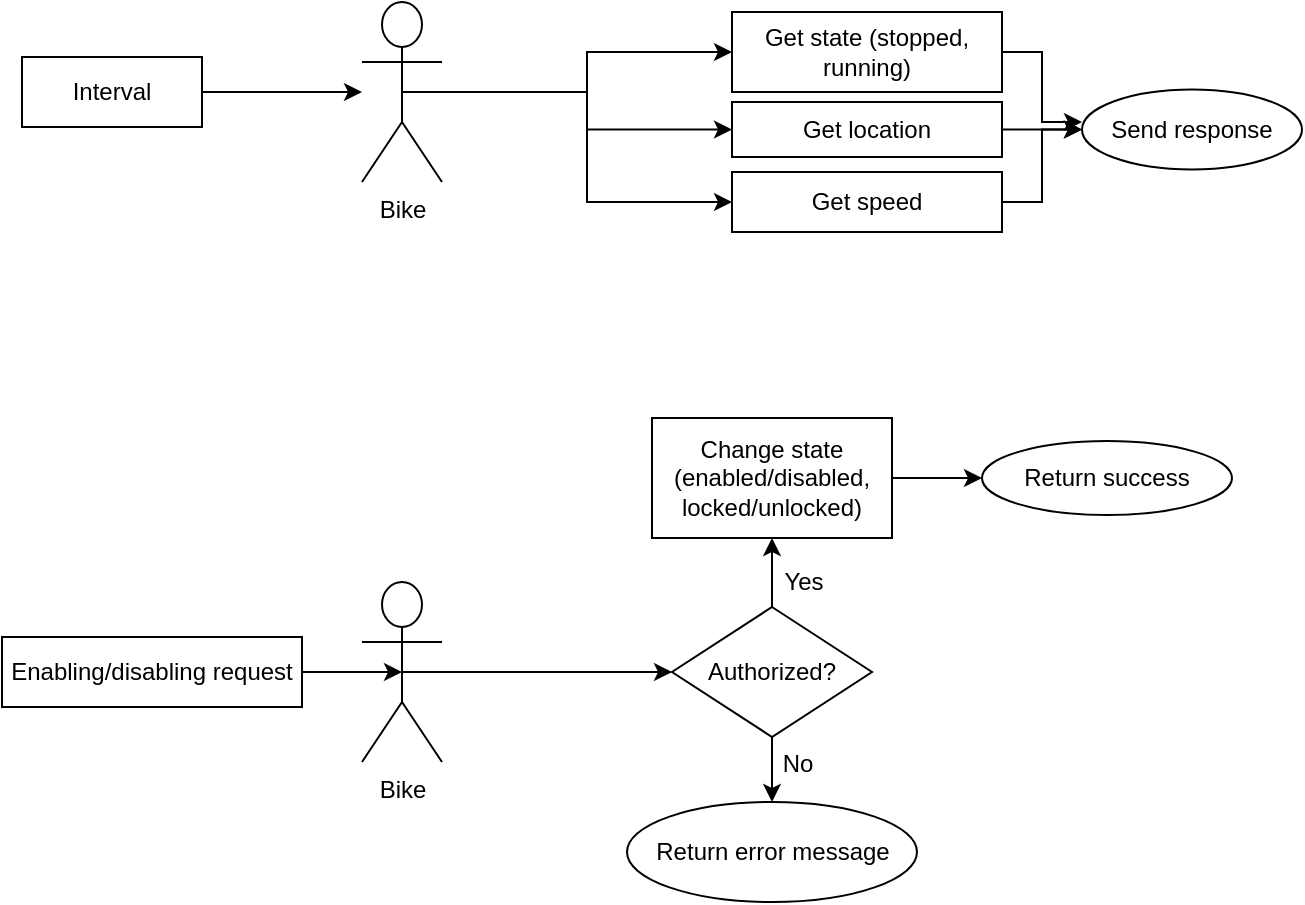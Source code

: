<mxfile version="20.5.1" type="device" pages="2"><diagram id="H177XjTFbXM7t_P-CgXN" name="Page-1"><mxGraphModel dx="946" dy="640" grid="1" gridSize="10" guides="1" tooltips="1" connect="1" arrows="1" fold="1" page="1" pageScale="1" pageWidth="1169" pageHeight="827" math="0" shadow="0"><root><mxCell id="0"/><mxCell id="1" parent="0"/><mxCell id="6pWxXrxoql2ifIAnS3K9-2" style="edgeStyle=orthogonalEdgeStyle;rounded=0;orthogonalLoop=1;jettySize=auto;html=1;exitX=0.5;exitY=0.5;exitDx=0;exitDy=0;exitPerimeter=0;entryX=0;entryY=0.5;entryDx=0;entryDy=0;" edge="1" parent="1" source="aKSBia6mzIqaoVEFPukY-41" target="aKSBia6mzIqaoVEFPukY-60"><mxGeometry relative="1" as="geometry"/></mxCell><mxCell id="6pWxXrxoql2ifIAnS3K9-3" style="edgeStyle=orthogonalEdgeStyle;rounded=0;orthogonalLoop=1;jettySize=auto;html=1;exitX=0.5;exitY=0.5;exitDx=0;exitDy=0;exitPerimeter=0;entryX=0;entryY=0.5;entryDx=0;entryDy=0;" edge="1" parent="1" source="aKSBia6mzIqaoVEFPukY-41" target="aKSBia6mzIqaoVEFPukY-61"><mxGeometry relative="1" as="geometry"/></mxCell><mxCell id="6pWxXrxoql2ifIAnS3K9-4" style="edgeStyle=orthogonalEdgeStyle;rounded=0;orthogonalLoop=1;jettySize=auto;html=1;exitX=0.5;exitY=0.5;exitDx=0;exitDy=0;exitPerimeter=0;entryX=0;entryY=0.5;entryDx=0;entryDy=0;" edge="1" parent="1" source="aKSBia6mzIqaoVEFPukY-41" target="aKSBia6mzIqaoVEFPukY-63"><mxGeometry relative="1" as="geometry"/></mxCell><mxCell id="aKSBia6mzIqaoVEFPukY-41" value="&lt;div&gt;Bike&lt;/div&gt;" style="shape=umlActor;verticalLabelPosition=bottom;verticalAlign=top;html=1;outlineConnect=0;" parent="1" vertex="1"><mxGeometry x="210" y="140" width="40" height="90" as="geometry"/></mxCell><mxCell id="6pWxXrxoql2ifIAnS3K9-1" value="" style="edgeStyle=orthogonalEdgeStyle;rounded=0;orthogonalLoop=1;jettySize=auto;html=1;" edge="1" parent="1" source="aKSBia6mzIqaoVEFPukY-48" target="aKSBia6mzIqaoVEFPukY-41"><mxGeometry relative="1" as="geometry"/></mxCell><mxCell id="aKSBia6mzIqaoVEFPukY-48" value="Interval" style="rounded=0;whiteSpace=wrap;html=1;" parent="1" vertex="1"><mxGeometry x="40" y="167.5" width="90" height="35" as="geometry"/></mxCell><mxCell id="aKSBia6mzIqaoVEFPukY-115" style="edgeStyle=orthogonalEdgeStyle;rounded=0;orthogonalLoop=1;jettySize=auto;html=1;exitX=1;exitY=0.5;exitDx=0;exitDy=0;endArrow=classic;endFill=1;" parent="1" source="aKSBia6mzIqaoVEFPukY-60" edge="1"><mxGeometry relative="1" as="geometry"><mxPoint x="570" y="200" as="targetPoint"/><Array as="points"><mxPoint x="550" y="165"/><mxPoint x="550" y="200"/></Array></mxGeometry></mxCell><mxCell id="aKSBia6mzIqaoVEFPukY-60" value="Get state (stopped, running)" style="rounded=0;whiteSpace=wrap;html=1;" parent="1" vertex="1"><mxGeometry x="395" y="145" width="135" height="40" as="geometry"/></mxCell><mxCell id="aKSBia6mzIqaoVEFPukY-114" style="edgeStyle=orthogonalEdgeStyle;rounded=0;orthogonalLoop=1;jettySize=auto;html=1;exitX=1;exitY=0.5;exitDx=0;exitDy=0;entryX=0;entryY=0.5;entryDx=0;entryDy=0;endArrow=classic;endFill=1;" parent="1" source="aKSBia6mzIqaoVEFPukY-61" target="aKSBia6mzIqaoVEFPukY-73" edge="1"><mxGeometry relative="1" as="geometry"/></mxCell><mxCell id="aKSBia6mzIqaoVEFPukY-61" value="Get location" style="rounded=0;whiteSpace=wrap;html=1;" parent="1" vertex="1"><mxGeometry x="395" y="190" width="135" height="27.5" as="geometry"/></mxCell><mxCell id="aKSBia6mzIqaoVEFPukY-116" style="edgeStyle=orthogonalEdgeStyle;rounded=0;orthogonalLoop=1;jettySize=auto;html=1;exitX=1;exitY=0.5;exitDx=0;exitDy=0;entryX=0;entryY=0.5;entryDx=0;entryDy=0;endArrow=classic;endFill=1;" parent="1" source="aKSBia6mzIqaoVEFPukY-63" target="aKSBia6mzIqaoVEFPukY-73" edge="1"><mxGeometry relative="1" as="geometry"/></mxCell><mxCell id="aKSBia6mzIqaoVEFPukY-63" value="Get speed" style="rounded=0;whiteSpace=wrap;html=1;" parent="1" vertex="1"><mxGeometry x="395" y="225" width="135" height="30" as="geometry"/></mxCell><mxCell id="aKSBia6mzIqaoVEFPukY-73" value="Send response" style="ellipse;whiteSpace=wrap;html=1;" parent="1" vertex="1"><mxGeometry x="570" y="183.75" width="110" height="40" as="geometry"/></mxCell><mxCell id="aKSBia6mzIqaoVEFPukY-103" style="edgeStyle=none;rounded=0;orthogonalLoop=1;jettySize=auto;html=1;exitX=0.5;exitY=0.5;exitDx=0;exitDy=0;exitPerimeter=0;entryX=0;entryY=0.5;entryDx=0;entryDy=0;endArrow=classic;endFill=1;" parent="1" source="aKSBia6mzIqaoVEFPukY-96" target="aKSBia6mzIqaoVEFPukY-102" edge="1"><mxGeometry relative="1" as="geometry"/></mxCell><mxCell id="aKSBia6mzIqaoVEFPukY-96" value="&lt;div&gt;Bike&lt;/div&gt;" style="shape=umlActor;verticalLabelPosition=bottom;verticalAlign=top;html=1;outlineConnect=0;" parent="1" vertex="1"><mxGeometry x="210" y="430" width="40" height="90" as="geometry"/></mxCell><mxCell id="aKSBia6mzIqaoVEFPukY-100" style="edgeStyle=none;rounded=0;orthogonalLoop=1;jettySize=auto;html=1;exitX=1;exitY=0.5;exitDx=0;exitDy=0;entryX=0.5;entryY=0.5;entryDx=0;entryDy=0;entryPerimeter=0;endArrow=classic;endFill=1;" parent="1" source="aKSBia6mzIqaoVEFPukY-99" target="aKSBia6mzIqaoVEFPukY-96" edge="1"><mxGeometry relative="1" as="geometry"/></mxCell><mxCell id="aKSBia6mzIqaoVEFPukY-99" value="Enabling/disabling request" style="rounded=0;whiteSpace=wrap;html=1;" parent="1" vertex="1"><mxGeometry x="30" y="457.5" width="150" height="35" as="geometry"/></mxCell><mxCell id="aKSBia6mzIqaoVEFPukY-109" style="edgeStyle=none;rounded=0;orthogonalLoop=1;jettySize=auto;html=1;exitX=0.5;exitY=1;exitDx=0;exitDy=0;entryX=0.5;entryY=0;entryDx=0;entryDy=0;endArrow=classic;endFill=1;" parent="1" source="aKSBia6mzIqaoVEFPukY-102" edge="1"><mxGeometry relative="1" as="geometry"><mxPoint x="415" y="540" as="targetPoint"/></mxGeometry></mxCell><mxCell id="aKSBia6mzIqaoVEFPukY-113" style="edgeStyle=orthogonalEdgeStyle;rounded=0;orthogonalLoop=1;jettySize=auto;html=1;exitX=0.5;exitY=0;exitDx=0;exitDy=0;entryX=0.5;entryY=1;entryDx=0;entryDy=0;endArrow=classic;endFill=1;" parent="1" source="aKSBia6mzIqaoVEFPukY-102" target="aKSBia6mzIqaoVEFPukY-111" edge="1"><mxGeometry relative="1" as="geometry"/></mxCell><mxCell id="aKSBia6mzIqaoVEFPukY-102" value="Authorized?" style="rhombus;whiteSpace=wrap;html=1;" parent="1" vertex="1"><mxGeometry x="365" y="442.5" width="100" height="65" as="geometry"/></mxCell><mxCell id="aKSBia6mzIqaoVEFPukY-106" value="No" style="text;html=1;strokeColor=none;fillColor=none;align=center;verticalAlign=middle;whiteSpace=wrap;rounded=0;" parent="1" vertex="1"><mxGeometry x="398" y="505.5" width="60" height="30" as="geometry"/></mxCell><mxCell id="aKSBia6mzIqaoVEFPukY-107" value="Yes" style="text;html=1;strokeColor=none;fillColor=none;align=center;verticalAlign=middle;whiteSpace=wrap;rounded=0;" parent="1" vertex="1"><mxGeometry x="401" y="414.5" width="60" height="30" as="geometry"/></mxCell><mxCell id="aKSBia6mzIqaoVEFPukY-121" style="edgeStyle=orthogonalEdgeStyle;rounded=0;orthogonalLoop=1;jettySize=auto;html=1;exitX=1;exitY=0.5;exitDx=0;exitDy=0;entryX=0;entryY=0.5;entryDx=0;entryDy=0;endArrow=classic;endFill=1;" parent="1" source="aKSBia6mzIqaoVEFPukY-111" target="aKSBia6mzIqaoVEFPukY-119" edge="1"><mxGeometry relative="1" as="geometry"/></mxCell><mxCell id="aKSBia6mzIqaoVEFPukY-111" value="Change state (enabled/disabled, locked/unlocked)" style="rounded=0;whiteSpace=wrap;html=1;" parent="1" vertex="1"><mxGeometry x="355" y="348" width="120" height="60" as="geometry"/></mxCell><mxCell id="aKSBia6mzIqaoVEFPukY-117" value="Return error message" style="ellipse;whiteSpace=wrap;html=1;" parent="1" vertex="1"><mxGeometry x="342.5" y="540" width="145" height="50" as="geometry"/></mxCell><mxCell id="aKSBia6mzIqaoVEFPukY-119" value="Return success" style="ellipse;whiteSpace=wrap;html=1;" parent="1" vertex="1"><mxGeometry x="520" y="359.5" width="125" height="37" as="geometry"/></mxCell></root></mxGraphModel></diagram><diagram id="dmxn3tAqzXFQ4F5TL12p" name="Page-2"><mxGraphModel dx="946" dy="640" grid="1" gridSize="10" guides="1" tooltips="1" connect="1" arrows="1" fold="1" page="1" pageScale="1" pageWidth="1169" pageHeight="827" math="0" shadow="0"><root><mxCell id="0"/><mxCell id="1" parent="0"/><mxCell id="XE8bcAstVkT_xz9Hhct0-10" value="API" style="shape=umlActor;verticalLabelPosition=bottom;verticalAlign=top;html=1;outlineConnect=0;labelBackgroundColor=none;fillColor=none;" parent="1" vertex="1"><mxGeometry x="830" y="280" width="30" height="60" as="geometry"/></mxCell><mxCell id="XE8bcAstVkT_xz9Hhct0-28" style="edgeStyle=none;rounded=0;orthogonalLoop=1;jettySize=auto;html=1;exitX=0.5;exitY=0.5;exitDx=0;exitDy=0;exitPerimeter=0;entryX=0;entryY=0.5;entryDx=0;entryDy=0;endArrow=none;endFill=0;" parent="1" source="XE8bcAstVkT_xz9Hhct0-16" target="XE8bcAstVkT_xz9Hhct0-27" edge="1"><mxGeometry relative="1" as="geometry"/></mxCell><mxCell id="XE8bcAstVkT_xz9Hhct0-44" style="edgeStyle=none;rounded=0;orthogonalLoop=1;jettySize=auto;html=1;exitX=1;exitY=1;exitDx=0;exitDy=0;exitPerimeter=0;entryX=0;entryY=0.5;entryDx=0;entryDy=0;endArrow=none;endFill=0;" parent="1" source="XE8bcAstVkT_xz9Hhct0-16" target="XE8bcAstVkT_xz9Hhct0-38" edge="1"><mxGeometry relative="1" as="geometry"><Array as="points"><mxPoint x="400" y="220"/></Array></mxGeometry></mxCell><mxCell id="XE8bcAstVkT_xz9Hhct0-46" style="edgeStyle=none;rounded=0;orthogonalLoop=1;jettySize=auto;html=1;exitX=1;exitY=1;exitDx=0;exitDy=0;exitPerimeter=0;entryX=0;entryY=0.5;entryDx=0;entryDy=0;endArrow=none;endFill=0;" parent="1" source="XE8bcAstVkT_xz9Hhct0-16" target="XE8bcAstVkT_xz9Hhct0-39" edge="1"><mxGeometry relative="1" as="geometry"><Array as="points"><mxPoint x="410" y="250"/></Array></mxGeometry></mxCell><mxCell id="XE8bcAstVkT_xz9Hhct0-16" value="Bike company" style="shape=umlActor;verticalLabelPosition=bottom;verticalAlign=top;html=1;outlineConnect=0;labelBackgroundColor=none;fillColor=none;" parent="1" vertex="1"><mxGeometry x="300" y="160" width="30" height="60" as="geometry"/></mxCell><mxCell id="XE8bcAstVkT_xz9Hhct0-35" style="edgeStyle=none;rounded=0;orthogonalLoop=1;jettySize=auto;html=1;exitX=1;exitY=1;exitDx=0;exitDy=0;entryX=0;entryY=0.333;entryDx=0;entryDy=0;entryPerimeter=0;endArrow=none;endFill=0;" parent="1" source="XE8bcAstVkT_xz9Hhct0-27" target="XE8bcAstVkT_xz9Hhct0-10" edge="1"><mxGeometry relative="1" as="geometry"/></mxCell><mxCell id="XE8bcAstVkT_xz9Hhct0-27" value="Send report" style="ellipse;whiteSpace=wrap;html=1;labelBackgroundColor=none;fillColor=none;" parent="1" vertex="1"><mxGeometry x="580" y="180" width="90" height="40" as="geometry"/></mxCell><mxCell id="XE8bcAstVkT_xz9Hhct0-66" style="edgeStyle=none;rounded=0;orthogonalLoop=1;jettySize=auto;html=1;exitX=1;exitY=0.5;exitDx=0;exitDy=0;endArrow=none;endFill=0;" parent="1" source="XE8bcAstVkT_xz9Hhct0-38" edge="1"><mxGeometry relative="1" as="geometry"><mxPoint x="840" y="310" as="targetPoint"/></mxGeometry></mxCell><mxCell id="XE8bcAstVkT_xz9Hhct0-38" value="Enable" style="ellipse;whiteSpace=wrap;html=1;labelBackgroundColor=none;fillColor=none;" parent="1" vertex="1"><mxGeometry x="440" y="240" width="105" height="40" as="geometry"/></mxCell><mxCell id="XE8bcAstVkT_xz9Hhct0-65" style="edgeStyle=none;rounded=0;orthogonalLoop=1;jettySize=auto;html=1;exitX=1;exitY=0.5;exitDx=0;exitDy=0;entryX=0.5;entryY=0.5;entryDx=0;entryDy=0;entryPerimeter=0;endArrow=none;endFill=0;" parent="1" source="XE8bcAstVkT_xz9Hhct0-39" target="XE8bcAstVkT_xz9Hhct0-10" edge="1"><mxGeometry relative="1" as="geometry"/></mxCell><mxCell id="XE8bcAstVkT_xz9Hhct0-39" value="Disable" style="ellipse;whiteSpace=wrap;html=1;labelBackgroundColor=none;fillColor=none;" parent="1" vertex="1"><mxGeometry x="440" y="290" width="105" height="40" as="geometry"/></mxCell><mxCell id="XE8bcAstVkT_xz9Hhct0-67" style="edgeStyle=none;rounded=0;orthogonalLoop=1;jettySize=auto;html=1;exitX=1;exitY=0;exitDx=0;exitDy=0;entryX=0.5;entryY=0.5;entryDx=0;entryDy=0;entryPerimeter=0;endArrow=none;endFill=0;" parent="1" source="XE8bcAstVkT_xz9Hhct0-42" target="XE8bcAstVkT_xz9Hhct0-10" edge="1"><mxGeometry relative="1" as="geometry"><Array as="points"><mxPoint x="620" y="340"/></Array></mxGeometry></mxCell><mxCell id="XE8bcAstVkT_xz9Hhct0-64" style="edgeStyle=none;rounded=0;orthogonalLoop=1;jettySize=auto;html=1;exitX=1;exitY=0;exitDx=0;exitDy=0;entryX=0;entryY=1;entryDx=0;entryDy=0;entryPerimeter=0;endArrow=none;endFill=0;" parent="1" source="XE8bcAstVkT_xz9Hhct0-43" target="XE8bcAstVkT_xz9Hhct0-10" edge="1"><mxGeometry relative="1" as="geometry"><Array as="points"><mxPoint x="540" y="390"/></Array></mxGeometry></mxCell><mxCell id="XE8bcAstVkT_xz9Hhct0-52" style="edgeStyle=none;rounded=0;orthogonalLoop=1;jettySize=auto;html=1;exitX=0.5;exitY=0;exitDx=0;exitDy=0;endArrow=none;endFill=0;" parent="1" source="XE8bcAstVkT_xz9Hhct0-38" target="XE8bcAstVkT_xz9Hhct0-38" edge="1"><mxGeometry relative="1" as="geometry"/></mxCell><mxCell id="nzL3tCgnYBYccUQv5vsT-1" value="Bike brain diagram" style="swimlane;" vertex="1" parent="1"><mxGeometry x="360" y="117" width="457" height="503" as="geometry"/></mxCell><mxCell id="XE8bcAstVkT_xz9Hhct0-7" value="&lt;div&gt;Bike app&lt;/div&gt;" style="shape=umlActor;verticalLabelPosition=bottom;verticalAlign=top;html=1;outlineConnect=0;labelBackgroundColor=none;fillColor=none;" parent="nzL3tCgnYBYccUQv5vsT-1" vertex="1"><mxGeometry x="-60" y="253" width="30" height="60" as="geometry"/></mxCell><mxCell id="XE8bcAstVkT_xz9Hhct0-42" value="&lt;div&gt;Assign bike&lt;/div&gt;" style="ellipse;whiteSpace=wrap;html=1;labelBackgroundColor=none;fillColor=none;" parent="nzL3tCgnYBYccUQv5vsT-1" vertex="1"><mxGeometry x="60" y="267" width="90" height="40" as="geometry"/></mxCell><mxCell id="XE8bcAstVkT_xz9Hhct0-48" style="edgeStyle=none;rounded=0;orthogonalLoop=1;jettySize=auto;html=1;exitX=1;exitY=1;exitDx=0;exitDy=0;exitPerimeter=0;entryX=0;entryY=0.5;entryDx=0;entryDy=0;endArrow=none;endFill=0;" parent="nzL3tCgnYBYccUQv5vsT-1" source="XE8bcAstVkT_xz9Hhct0-7" target="XE8bcAstVkT_xz9Hhct0-42" edge="1"><mxGeometry relative="1" as="geometry"/></mxCell><mxCell id="XE8bcAstVkT_xz9Hhct0-43" value="Deallocate bike" style="ellipse;whiteSpace=wrap;html=1;labelBackgroundColor=none;fillColor=none;" parent="nzL3tCgnYBYccUQv5vsT-1" vertex="1"><mxGeometry x="40" y="337.5" width="110" height="46.5" as="geometry"/></mxCell><mxCell id="XE8bcAstVkT_xz9Hhct0-49" style="edgeStyle=none;rounded=0;orthogonalLoop=1;jettySize=auto;html=1;exitX=1;exitY=1;exitDx=0;exitDy=0;exitPerimeter=0;entryX=0;entryY=0.5;entryDx=0;entryDy=0;endArrow=none;endFill=0;" parent="nzL3tCgnYBYccUQv5vsT-1" source="XE8bcAstVkT_xz9Hhct0-7" target="XE8bcAstVkT_xz9Hhct0-43" edge="1"><mxGeometry relative="1" as="geometry"/></mxCell><mxCell id="XE8bcAstVkT_xz9Hhct0-59" value="Verify location" style="ellipse;whiteSpace=wrap;html=1;labelBackgroundColor=none;fillColor=none;" parent="nzL3tCgnYBYccUQv5vsT-1" vertex="1"><mxGeometry x="270" y="273" width="90" height="48.25" as="geometry"/></mxCell><mxCell id="XE8bcAstVkT_xz9Hhct0-60" style="edgeStyle=none;rounded=0;orthogonalLoop=1;jettySize=auto;html=1;exitX=1;exitY=0.5;exitDx=0;exitDy=0;entryX=0;entryY=0.5;entryDx=0;entryDy=0;endArrow=none;endFill=0;" parent="nzL3tCgnYBYccUQv5vsT-1" source="XE8bcAstVkT_xz9Hhct0-43" target="XE8bcAstVkT_xz9Hhct0-59" edge="1"><mxGeometry relative="1" as="geometry"/></mxCell><mxCell id="XE8bcAstVkT_xz9Hhct0-61" value="&lt;div&gt;&amp;lt;&amp;lt;include&amp;gt;&amp;gt;&lt;/div&gt;" style="edgeLabel;html=1;align=center;verticalAlign=middle;resizable=0;points=[];" parent="XE8bcAstVkT_xz9Hhct0-60" vertex="1" connectable="0"><mxGeometry x="-0.013" y="-1" relative="1" as="geometry"><mxPoint as="offset"/></mxGeometry></mxCell><mxCell id="XE8bcAstVkT_xz9Hhct0-62" value="Display location error" style="ellipse;whiteSpace=wrap;html=1;labelBackgroundColor=none;fillColor=none;" parent="nzL3tCgnYBYccUQv5vsT-1" vertex="1"><mxGeometry x="290" y="334" width="120" height="50" as="geometry"/></mxCell><mxCell id="XE8bcAstVkT_xz9Hhct0-63" value="&lt;div&gt;&amp;lt;&amp;lt;extend&amp;gt;&amp;gt;&lt;/div&gt;" style="edgeStyle=none;rounded=0;orthogonalLoop=1;jettySize=auto;html=1;exitX=1;exitY=0.5;exitDx=0;exitDy=0;entryX=0;entryY=0.5;entryDx=0;entryDy=0;endArrow=none;endFill=0;" parent="nzL3tCgnYBYccUQv5vsT-1" source="XE8bcAstVkT_xz9Hhct0-43" target="XE8bcAstVkT_xz9Hhct0-62" edge="1"><mxGeometry relative="1" as="geometry"/></mxCell><mxCell id="XE8bcAstVkT_xz9Hhct0-80" value="Save log" style="ellipse;whiteSpace=wrap;html=1;labelBackgroundColor=none;fillColor=none;" parent="nzL3tCgnYBYccUQv5vsT-1" vertex="1"><mxGeometry x="230" y="384" width="70" height="40" as="geometry"/></mxCell><mxCell id="XE8bcAstVkT_xz9Hhct0-81" value="&lt;div&gt;&amp;lt;&amp;lt;include&amp;gt;&amp;gt;&lt;/div&gt;" style="edgeStyle=none;rounded=0;orthogonalLoop=1;jettySize=auto;html=1;exitX=1;exitY=1;exitDx=0;exitDy=0;entryX=0;entryY=0.5;entryDx=0;entryDy=0;endArrow=none;endFill=0;" parent="nzL3tCgnYBYccUQv5vsT-1" source="XE8bcAstVkT_xz9Hhct0-43" target="XE8bcAstVkT_xz9Hhct0-80" edge="1"><mxGeometry relative="1" as="geometry"/></mxCell></root></mxGraphModel></diagram></mxfile>